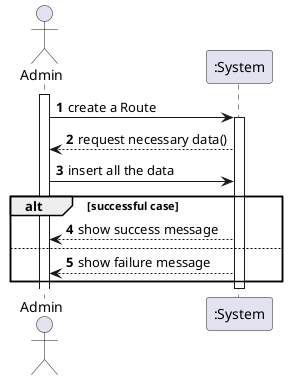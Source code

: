 @startuml
autonumber
'hide footbox
actor "Admin" as admin

participant ":System" as sys

activate admin

admin -> sys: create a Route
activate sys

sys --> admin: request necessary data()
admin -> sys : insert all the data

alt successful case
    sys --> admin: show success message
else
    sys --> admin: show failure message
end
deactivate sys
@enduml